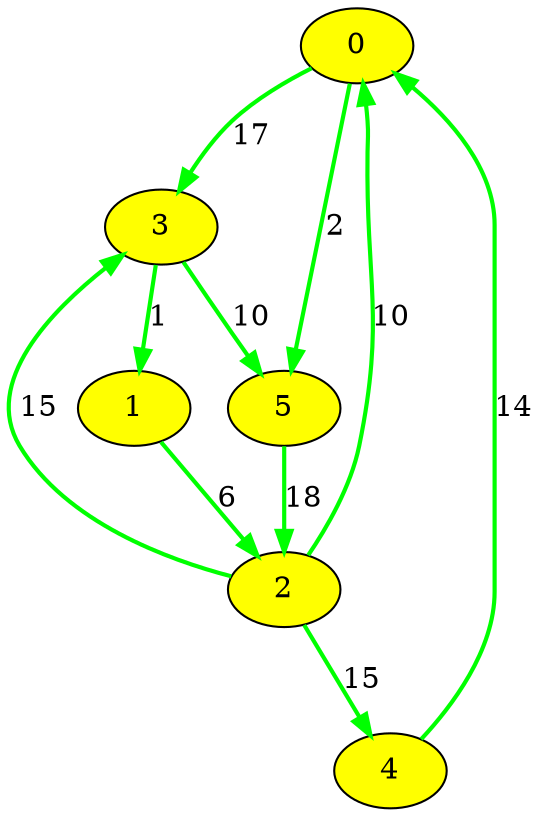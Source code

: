 digraph {
	0 [fillcolor = yellow, style=filled];
	1 [fillcolor = yellow, style=filled];
	2 [fillcolor = yellow, style=filled];
	3 [fillcolor = yellow, style=filled];
	4 [fillcolor = yellow, style=filled];
	5 [fillcolor = yellow, style=filled];
	0 -> 3[label=17, color=green, penwidth=2.0];
	0 -> 5[label=2, color=green, penwidth=2.0];
	1 -> 2[label=6, color=green, penwidth=2.0];
	2 -> 0[label=10, color=green, penwidth=2.0];
	2 -> 3[label=15, color=green, penwidth=2.0];
	2 -> 4[label=15, color=green, penwidth=2.0];
	3 -> 1[label=1, color=green, penwidth=2.0];
	3 -> 5[label=10, color=green, penwidth=2.0];
	4 -> 0[label=14, color=green, penwidth=2.0];
	5 -> 2[label=18, color=green, penwidth=2.0];
}